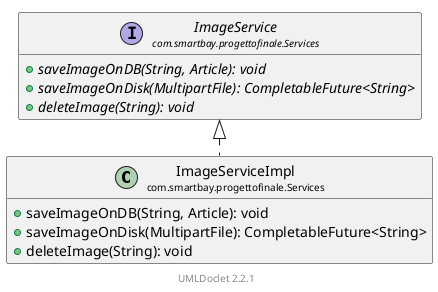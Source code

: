 @startuml
    ' Copyright to this UML and generated images belongs to the author of the corresponding Java sources.

    ' This UML was generated by UMLDoclet (C) Copyright 2016-2025 Talsma ICT.
    ' UMLDoclet 2.2.1 is licensed under the Apache License, version 2.0
    ' and contains parts of PlantUML 1.2024.7 (ASL) Copyright 2009-2025, Arnaud Roques.

    !pragma layout smetana

    set namespaceSeparator none
    hide empty fields
    hide empty methods

    class "<size:14>ImageServiceImpl\n<size:10>com.smartbay.progettofinale.Services" as com.smartbay.progettofinale.Services.ImageServiceImpl [[ImageServiceImpl.html]] {
        +saveImageOnDB(String, Article): void
        +saveImageOnDisk(MultipartFile): CompletableFuture<String>
        +deleteImage(String): void
    }

    interface "<size:14>ImageService\n<size:10>com.smartbay.progettofinale.Services" as com.smartbay.progettofinale.Services.ImageService [[ImageService.html]] {
        {abstract} +saveImageOnDB(String, Article): void
        {abstract} +saveImageOnDisk(MultipartFile): CompletableFuture<String>
        {abstract} +deleteImage(String): void
    }

    com.smartbay.progettofinale.Services.ImageService <|.. com.smartbay.progettofinale.Services.ImageServiceImpl

    <style>
        footer {
            HyperLinkColor #8
            HyperLinkUnderlineThickness 0
        }
    </style>
    footer \n[[https://github.com/talsma-ict/umldoclet UMLDoclet 2.2.1]]
    ' Generated 2025-08-31T20:08:01.461274877+02:00[Europe/Rome]
@enduml
